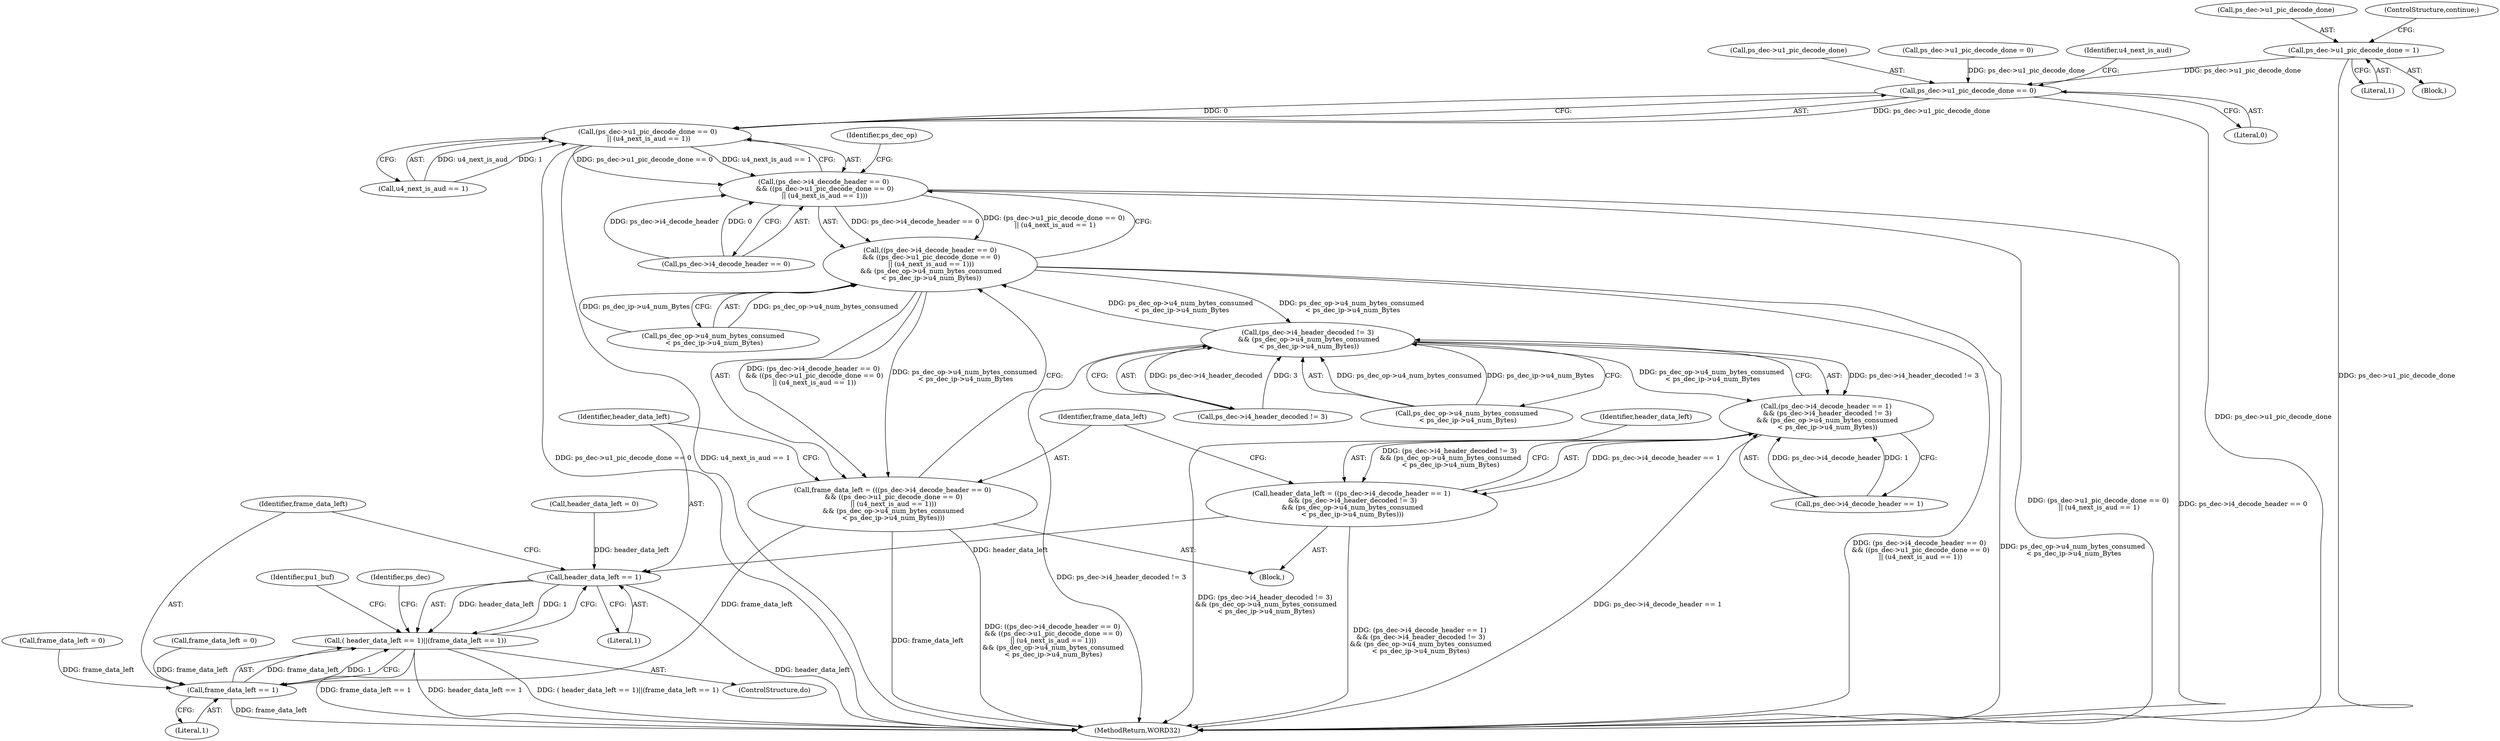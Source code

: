digraph "0_Android_7554755536019e439433c515eeb44e701fb3bfb2@pointer" {
"1001267" [label="(Call,ps_dec->u1_pic_decode_done = 1)"];
"1001433" [label="(Call,ps_dec->u1_pic_decode_done == 0)"];
"1001432" [label="(Call,(ps_dec->u1_pic_decode_done == 0)\n || (u4_next_is_aud == 1))"];
"1001426" [label="(Call,(ps_dec->i4_decode_header == 0)\n && ((ps_dec->u1_pic_decode_done == 0)\n || (u4_next_is_aud == 1)))"];
"1001425" [label="(Call,((ps_dec->i4_decode_header == 0)\n && ((ps_dec->u1_pic_decode_done == 0)\n || (u4_next_is_aud == 1)))\n && (ps_dec_op->u4_num_bytes_consumed\n < ps_dec_ip->u4_num_Bytes))"];
"1001410" [label="(Call,(ps_dec->i4_header_decoded != 3)\n && (ps_dec_op->u4_num_bytes_consumed\n < ps_dec_ip->u4_num_Bytes))"];
"1001404" [label="(Call,(ps_dec->i4_decode_header == 1)\n && (ps_dec->i4_header_decoded != 3)\n && (ps_dec_op->u4_num_bytes_consumed\n < ps_dec_ip->u4_num_Bytes))"];
"1001402" [label="(Call,header_data_left = ((ps_dec->i4_decode_header == 1)\n && (ps_dec->i4_header_decoded != 3)\n && (ps_dec_op->u4_num_bytes_consumed\n < ps_dec_ip->u4_num_Bytes)))"];
"1001449" [label="(Call,header_data_left == 1)"];
"1001448" [label="(Call,( header_data_left == 1)||(frame_data_left == 1))"];
"1001423" [label="(Call,frame_data_left = (((ps_dec->i4_decode_header == 0)\n && ((ps_dec->u1_pic_decode_done == 0)\n || (u4_next_is_aud == 1)))\n && (ps_dec_op->u4_num_bytes_consumed\n < ps_dec_ip->u4_num_Bytes)))"];
"1001452" [label="(Call,frame_data_left == 1)"];
"1001432" [label="(Call,(ps_dec->u1_pic_decode_done == 0)\n || (u4_next_is_aud == 1))"];
"1001268" [label="(Call,ps_dec->u1_pic_decode_done)"];
"1001405" [label="(Call,ps_dec->i4_decode_header == 1)"];
"1001438" [label="(Call,u4_next_is_aud == 1)"];
"1001453" [label="(Identifier,frame_data_left)"];
"1001448" [label="(Call,( header_data_left == 1)||(frame_data_left == 1))"];
"1001402" [label="(Call,header_data_left = ((ps_dec->i4_decode_header == 1)\n && (ps_dec->i4_header_decoded != 3)\n && (ps_dec_op->u4_num_bytes_consumed\n < ps_dec_ip->u4_num_Bytes)))"];
"1001441" [label="(Call,ps_dec_op->u4_num_bytes_consumed\n < ps_dec_ip->u4_num_Bytes)"];
"1001403" [label="(Identifier,header_data_left)"];
"1000200" [label="(Call,frame_data_left = 0)"];
"1001404" [label="(Call,(ps_dec->i4_decode_header == 1)\n && (ps_dec->i4_header_decoded != 3)\n && (ps_dec_op->u4_num_bytes_consumed\n < ps_dec_ip->u4_num_Bytes))"];
"1001433" [label="(Call,ps_dec->u1_pic_decode_done == 0)"];
"1000971" [label="(Block,)"];
"1001425" [label="(Call,((ps_dec->i4_decode_header == 0)\n && ((ps_dec->u1_pic_decode_done == 0)\n || (u4_next_is_aud == 1)))\n && (ps_dec_op->u4_num_bytes_consumed\n < ps_dec_ip->u4_num_Bytes))"];
"1001416" [label="(Call,ps_dec_op->u4_num_bytes_consumed\n < ps_dec_ip->u4_num_Bytes)"];
"1001452" [label="(Call,frame_data_left == 1)"];
"1000196" [label="(Call,header_data_left = 0)"];
"1001272" [label="(ControlStructure,continue;)"];
"1001434" [label="(Call,ps_dec->u1_pic_decode_done)"];
"1001426" [label="(Call,(ps_dec->i4_decode_header == 0)\n && ((ps_dec->u1_pic_decode_done == 0)\n || (u4_next_is_aud == 1)))"];
"1002129" [label="(MethodReturn,WORD32)"];
"1000301" [label="(Call,ps_dec->u1_pic_decode_done = 0)"];
"1001439" [label="(Identifier,u4_next_is_aud)"];
"1001411" [label="(Call,ps_dec->i4_header_decoded != 3)"];
"1001437" [label="(Literal,0)"];
"1001427" [label="(Call,ps_dec->i4_decode_header == 0)"];
"1000974" [label="(Identifier,pu1_buf)"];
"1001450" [label="(Identifier,header_data_left)"];
"1001275" [label="(Call,frame_data_left = 0)"];
"1001410" [label="(Call,(ps_dec->i4_header_decoded != 3)\n && (ps_dec_op->u4_num_bytes_consumed\n < ps_dec_ip->u4_num_Bytes))"];
"1001423" [label="(Call,frame_data_left = (((ps_dec->i4_decode_header == 0)\n && ((ps_dec->u1_pic_decode_done == 0)\n || (u4_next_is_aud == 1)))\n && (ps_dec_op->u4_num_bytes_consumed\n < ps_dec_ip->u4_num_Bytes)))"];
"1001271" [label="(Literal,1)"];
"1001266" [label="(Block,)"];
"1001424" [label="(Identifier,frame_data_left)"];
"1000970" [label="(ControlStructure,do)"];
"1001459" [label="(Identifier,ps_dec)"];
"1001267" [label="(Call,ps_dec->u1_pic_decode_done = 1)"];
"1001454" [label="(Literal,1)"];
"1001449" [label="(Call,header_data_left == 1)"];
"1001451" [label="(Literal,1)"];
"1001443" [label="(Identifier,ps_dec_op)"];
"1001267" -> "1001266"  [label="AST: "];
"1001267" -> "1001271"  [label="CFG: "];
"1001268" -> "1001267"  [label="AST: "];
"1001271" -> "1001267"  [label="AST: "];
"1001272" -> "1001267"  [label="CFG: "];
"1001267" -> "1002129"  [label="DDG: ps_dec->u1_pic_decode_done"];
"1001267" -> "1001433"  [label="DDG: ps_dec->u1_pic_decode_done"];
"1001433" -> "1001432"  [label="AST: "];
"1001433" -> "1001437"  [label="CFG: "];
"1001434" -> "1001433"  [label="AST: "];
"1001437" -> "1001433"  [label="AST: "];
"1001439" -> "1001433"  [label="CFG: "];
"1001432" -> "1001433"  [label="CFG: "];
"1001433" -> "1002129"  [label="DDG: ps_dec->u1_pic_decode_done"];
"1001433" -> "1001432"  [label="DDG: ps_dec->u1_pic_decode_done"];
"1001433" -> "1001432"  [label="DDG: 0"];
"1000301" -> "1001433"  [label="DDG: ps_dec->u1_pic_decode_done"];
"1001432" -> "1001426"  [label="AST: "];
"1001432" -> "1001438"  [label="CFG: "];
"1001438" -> "1001432"  [label="AST: "];
"1001426" -> "1001432"  [label="CFG: "];
"1001432" -> "1002129"  [label="DDG: ps_dec->u1_pic_decode_done == 0"];
"1001432" -> "1002129"  [label="DDG: u4_next_is_aud == 1"];
"1001432" -> "1001426"  [label="DDG: ps_dec->u1_pic_decode_done == 0"];
"1001432" -> "1001426"  [label="DDG: u4_next_is_aud == 1"];
"1001438" -> "1001432"  [label="DDG: u4_next_is_aud"];
"1001438" -> "1001432"  [label="DDG: 1"];
"1001426" -> "1001425"  [label="AST: "];
"1001426" -> "1001427"  [label="CFG: "];
"1001427" -> "1001426"  [label="AST: "];
"1001443" -> "1001426"  [label="CFG: "];
"1001425" -> "1001426"  [label="CFG: "];
"1001426" -> "1002129"  [label="DDG: (ps_dec->u1_pic_decode_done == 0)\n || (u4_next_is_aud == 1)"];
"1001426" -> "1002129"  [label="DDG: ps_dec->i4_decode_header == 0"];
"1001426" -> "1001425"  [label="DDG: ps_dec->i4_decode_header == 0"];
"1001426" -> "1001425"  [label="DDG: (ps_dec->u1_pic_decode_done == 0)\n || (u4_next_is_aud == 1)"];
"1001427" -> "1001426"  [label="DDG: ps_dec->i4_decode_header"];
"1001427" -> "1001426"  [label="DDG: 0"];
"1001425" -> "1001423"  [label="AST: "];
"1001425" -> "1001441"  [label="CFG: "];
"1001441" -> "1001425"  [label="AST: "];
"1001423" -> "1001425"  [label="CFG: "];
"1001425" -> "1002129"  [label="DDG: (ps_dec->i4_decode_header == 0)\n && ((ps_dec->u1_pic_decode_done == 0)\n || (u4_next_is_aud == 1))"];
"1001425" -> "1002129"  [label="DDG: ps_dec_op->u4_num_bytes_consumed\n < ps_dec_ip->u4_num_Bytes"];
"1001425" -> "1001410"  [label="DDG: ps_dec_op->u4_num_bytes_consumed\n < ps_dec_ip->u4_num_Bytes"];
"1001425" -> "1001423"  [label="DDG: (ps_dec->i4_decode_header == 0)\n && ((ps_dec->u1_pic_decode_done == 0)\n || (u4_next_is_aud == 1))"];
"1001425" -> "1001423"  [label="DDG: ps_dec_op->u4_num_bytes_consumed\n < ps_dec_ip->u4_num_Bytes"];
"1001441" -> "1001425"  [label="DDG: ps_dec_op->u4_num_bytes_consumed"];
"1001441" -> "1001425"  [label="DDG: ps_dec_ip->u4_num_Bytes"];
"1001410" -> "1001425"  [label="DDG: ps_dec_op->u4_num_bytes_consumed\n < ps_dec_ip->u4_num_Bytes"];
"1001410" -> "1001404"  [label="AST: "];
"1001410" -> "1001411"  [label="CFG: "];
"1001410" -> "1001416"  [label="CFG: "];
"1001411" -> "1001410"  [label="AST: "];
"1001416" -> "1001410"  [label="AST: "];
"1001404" -> "1001410"  [label="CFG: "];
"1001410" -> "1002129"  [label="DDG: ps_dec->i4_header_decoded != 3"];
"1001410" -> "1001404"  [label="DDG: ps_dec->i4_header_decoded != 3"];
"1001410" -> "1001404"  [label="DDG: ps_dec_op->u4_num_bytes_consumed\n < ps_dec_ip->u4_num_Bytes"];
"1001411" -> "1001410"  [label="DDG: ps_dec->i4_header_decoded"];
"1001411" -> "1001410"  [label="DDG: 3"];
"1001416" -> "1001410"  [label="DDG: ps_dec_op->u4_num_bytes_consumed"];
"1001416" -> "1001410"  [label="DDG: ps_dec_ip->u4_num_Bytes"];
"1001404" -> "1001402"  [label="AST: "];
"1001404" -> "1001405"  [label="CFG: "];
"1001405" -> "1001404"  [label="AST: "];
"1001402" -> "1001404"  [label="CFG: "];
"1001404" -> "1002129"  [label="DDG: ps_dec->i4_decode_header == 1"];
"1001404" -> "1002129"  [label="DDG: (ps_dec->i4_header_decoded != 3)\n && (ps_dec_op->u4_num_bytes_consumed\n < ps_dec_ip->u4_num_Bytes)"];
"1001404" -> "1001402"  [label="DDG: ps_dec->i4_decode_header == 1"];
"1001404" -> "1001402"  [label="DDG: (ps_dec->i4_header_decoded != 3)\n && (ps_dec_op->u4_num_bytes_consumed\n < ps_dec_ip->u4_num_Bytes)"];
"1001405" -> "1001404"  [label="DDG: ps_dec->i4_decode_header"];
"1001405" -> "1001404"  [label="DDG: 1"];
"1001402" -> "1000971"  [label="AST: "];
"1001403" -> "1001402"  [label="AST: "];
"1001424" -> "1001402"  [label="CFG: "];
"1001402" -> "1002129"  [label="DDG: (ps_dec->i4_decode_header == 1)\n && (ps_dec->i4_header_decoded != 3)\n && (ps_dec_op->u4_num_bytes_consumed\n < ps_dec_ip->u4_num_Bytes)"];
"1001402" -> "1001449"  [label="DDG: header_data_left"];
"1001449" -> "1001448"  [label="AST: "];
"1001449" -> "1001451"  [label="CFG: "];
"1001450" -> "1001449"  [label="AST: "];
"1001451" -> "1001449"  [label="AST: "];
"1001453" -> "1001449"  [label="CFG: "];
"1001448" -> "1001449"  [label="CFG: "];
"1001449" -> "1002129"  [label="DDG: header_data_left"];
"1001449" -> "1001448"  [label="DDG: header_data_left"];
"1001449" -> "1001448"  [label="DDG: 1"];
"1000196" -> "1001449"  [label="DDG: header_data_left"];
"1001448" -> "1000970"  [label="AST: "];
"1001448" -> "1001452"  [label="CFG: "];
"1001452" -> "1001448"  [label="AST: "];
"1000974" -> "1001448"  [label="CFG: "];
"1001459" -> "1001448"  [label="CFG: "];
"1001448" -> "1002129"  [label="DDG: frame_data_left == 1"];
"1001448" -> "1002129"  [label="DDG: header_data_left == 1"];
"1001448" -> "1002129"  [label="DDG: ( header_data_left == 1)||(frame_data_left == 1)"];
"1001452" -> "1001448"  [label="DDG: frame_data_left"];
"1001452" -> "1001448"  [label="DDG: 1"];
"1001423" -> "1000971"  [label="AST: "];
"1001424" -> "1001423"  [label="AST: "];
"1001450" -> "1001423"  [label="CFG: "];
"1001423" -> "1002129"  [label="DDG: ((ps_dec->i4_decode_header == 0)\n && ((ps_dec->u1_pic_decode_done == 0)\n || (u4_next_is_aud == 1)))\n && (ps_dec_op->u4_num_bytes_consumed\n < ps_dec_ip->u4_num_Bytes)"];
"1001423" -> "1002129"  [label="DDG: frame_data_left"];
"1001423" -> "1001452"  [label="DDG: frame_data_left"];
"1001452" -> "1001454"  [label="CFG: "];
"1001453" -> "1001452"  [label="AST: "];
"1001454" -> "1001452"  [label="AST: "];
"1001452" -> "1002129"  [label="DDG: frame_data_left"];
"1000200" -> "1001452"  [label="DDG: frame_data_left"];
"1001275" -> "1001452"  [label="DDG: frame_data_left"];
}
